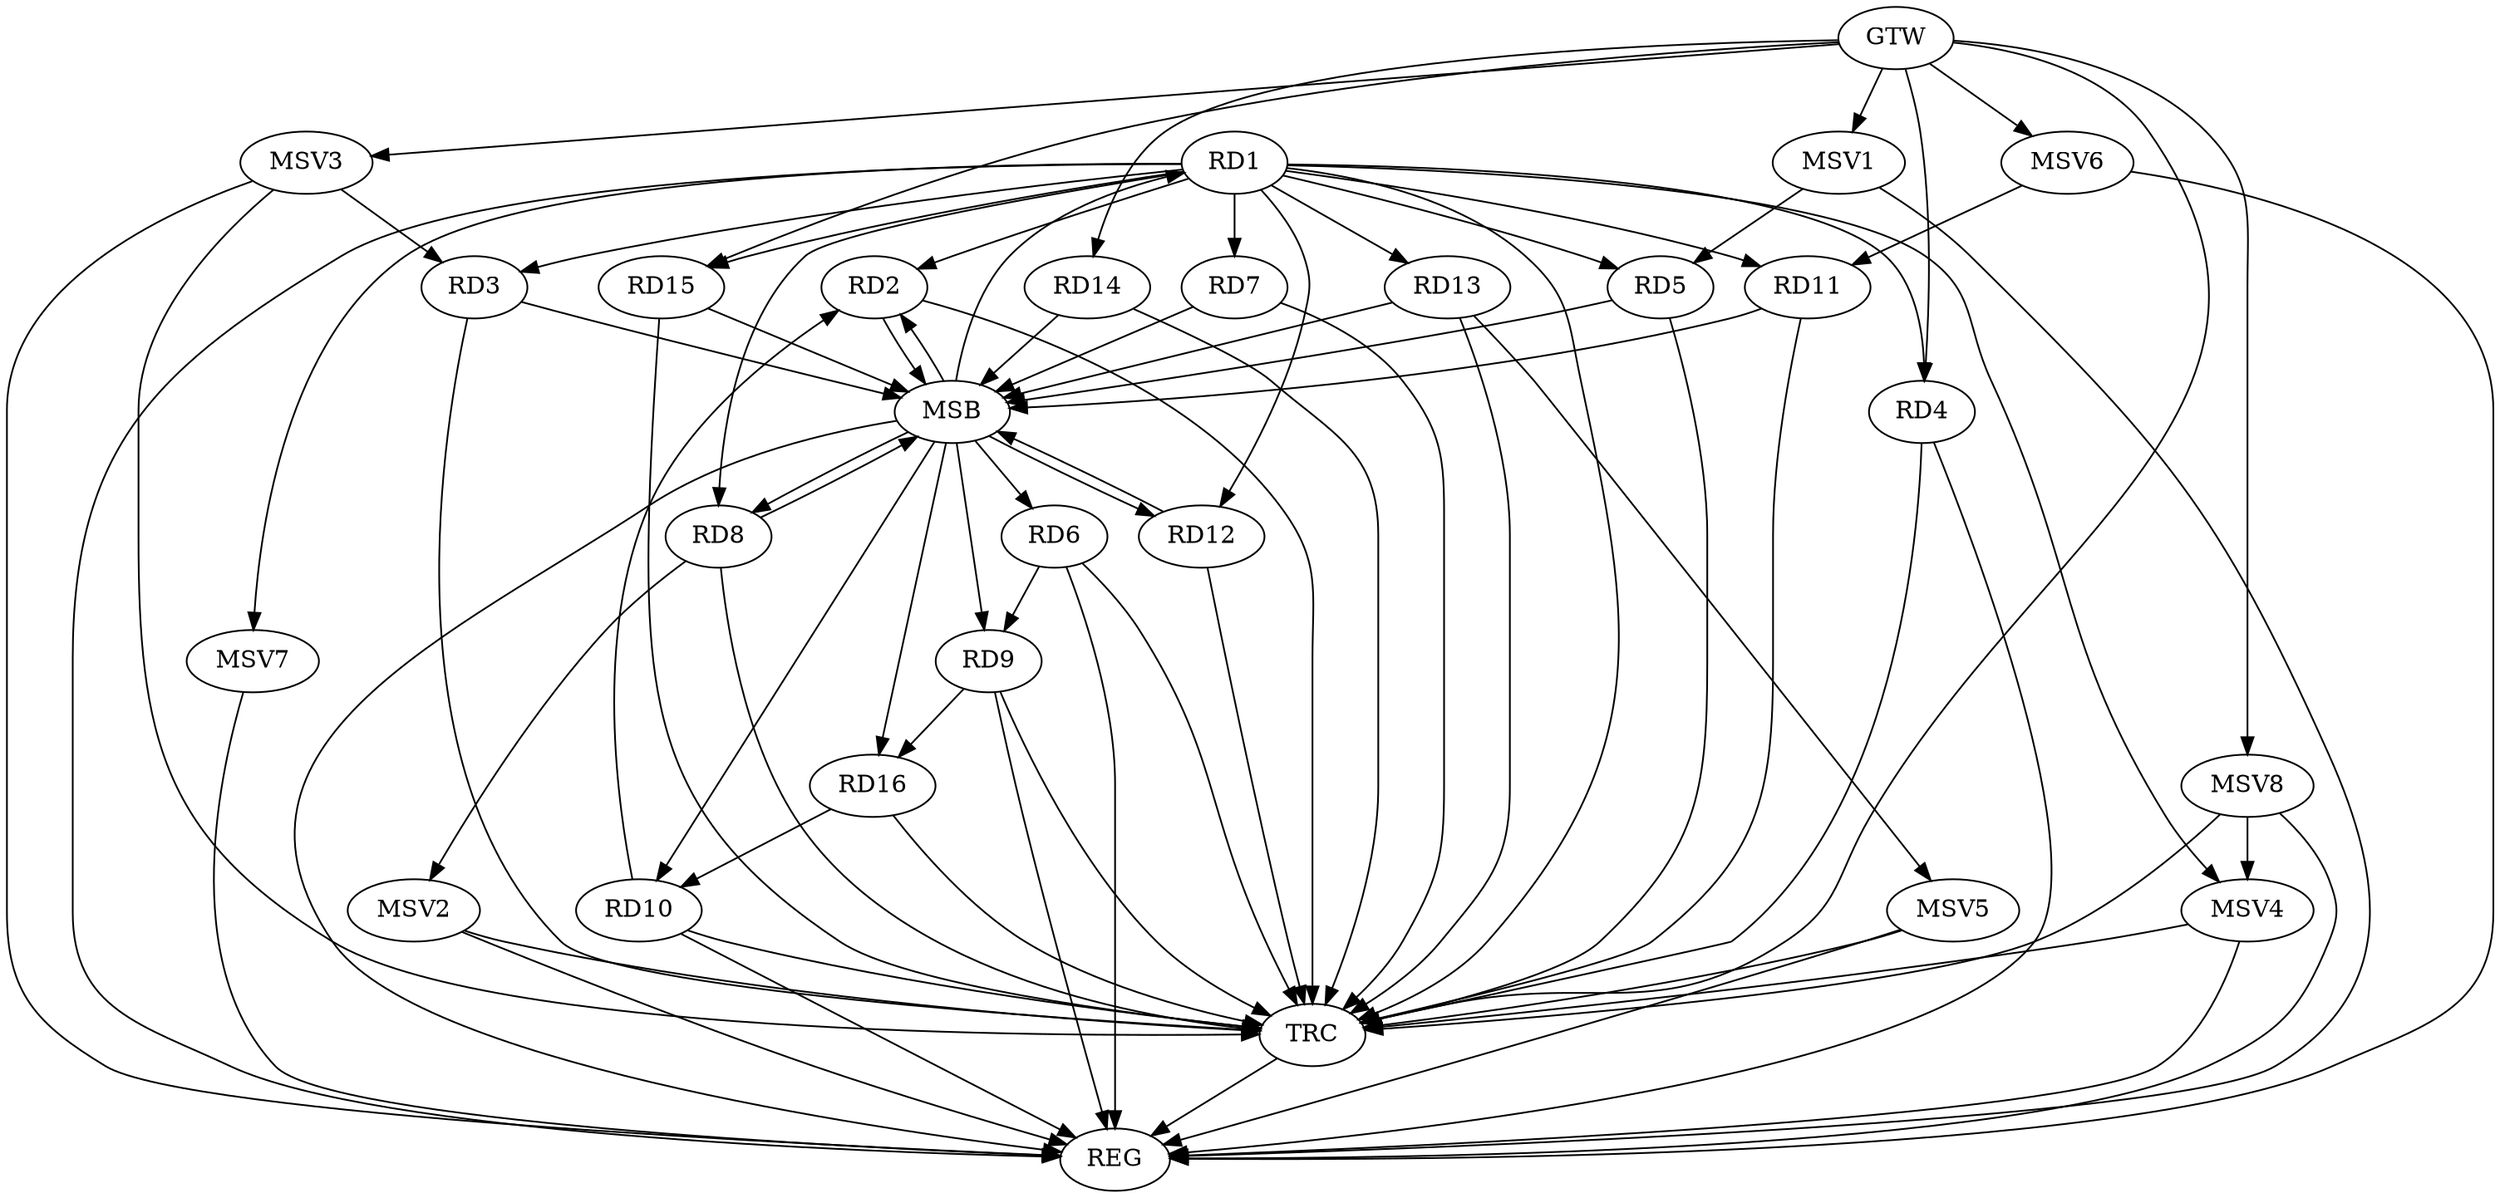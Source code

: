 strict digraph G {
  RD1 [ label="RD1" ];
  RD2 [ label="RD2" ];
  RD3 [ label="RD3" ];
  RD4 [ label="RD4" ];
  RD5 [ label="RD5" ];
  RD6 [ label="RD6" ];
  RD7 [ label="RD7" ];
  RD8 [ label="RD8" ];
  RD9 [ label="RD9" ];
  RD10 [ label="RD10" ];
  RD11 [ label="RD11" ];
  RD12 [ label="RD12" ];
  RD13 [ label="RD13" ];
  RD14 [ label="RD14" ];
  RD15 [ label="RD15" ];
  RD16 [ label="RD16" ];
  GTW [ label="GTW" ];
  REG [ label="REG" ];
  MSB [ label="MSB" ];
  TRC [ label="TRC" ];
  MSV1 [ label="MSV1" ];
  MSV2 [ label="MSV2" ];
  MSV3 [ label="MSV3" ];
  MSV4 [ label="MSV4" ];
  MSV5 [ label="MSV5" ];
  MSV6 [ label="MSV6" ];
  MSV7 [ label="MSV7" ];
  MSV8 [ label="MSV8" ];
  RD1 -> RD2;
  RD1 -> RD5;
  RD1 -> RD8;
  RD1 -> RD13;
  RD10 -> RD2;
  RD6 -> RD9;
  RD9 -> RD16;
  RD16 -> RD10;
  GTW -> RD4;
  GTW -> RD14;
  GTW -> RD15;
  RD1 -> REG;
  RD4 -> REG;
  RD6 -> REG;
  RD9 -> REG;
  RD10 -> REG;
  RD2 -> MSB;
  MSB -> RD9;
  MSB -> REG;
  RD3 -> MSB;
  MSB -> RD8;
  RD5 -> MSB;
  MSB -> RD6;
  MSB -> RD12;
  RD7 -> MSB;
  RD8 -> MSB;
  RD11 -> MSB;
  MSB -> RD2;
  RD12 -> MSB;
  MSB -> RD1;
  RD13 -> MSB;
  MSB -> RD10;
  RD14 -> MSB;
  RD15 -> MSB;
  MSB -> RD16;
  RD1 -> TRC;
  RD2 -> TRC;
  RD3 -> TRC;
  RD4 -> TRC;
  RD5 -> TRC;
  RD6 -> TRC;
  RD7 -> TRC;
  RD8 -> TRC;
  RD9 -> TRC;
  RD10 -> TRC;
  RD11 -> TRC;
  RD12 -> TRC;
  RD13 -> TRC;
  RD14 -> TRC;
  RD15 -> TRC;
  RD16 -> TRC;
  GTW -> TRC;
  TRC -> REG;
  RD1 -> RD4;
  RD1 -> RD11;
  RD1 -> RD12;
  RD1 -> RD7;
  RD1 -> RD15;
  RD1 -> RD3;
  MSV1 -> RD5;
  GTW -> MSV1;
  MSV1 -> REG;
  RD8 -> MSV2;
  MSV2 -> REG;
  MSV2 -> TRC;
  MSV3 -> RD3;
  GTW -> MSV3;
  MSV3 -> REG;
  MSV3 -> TRC;
  RD1 -> MSV4;
  MSV4 -> REG;
  MSV4 -> TRC;
  RD13 -> MSV5;
  MSV5 -> REG;
  MSV5 -> TRC;
  MSV6 -> RD11;
  GTW -> MSV6;
  MSV6 -> REG;
  RD1 -> MSV7;
  MSV7 -> REG;
  MSV8 -> MSV4;
  GTW -> MSV8;
  MSV8 -> REG;
  MSV8 -> TRC;
}
